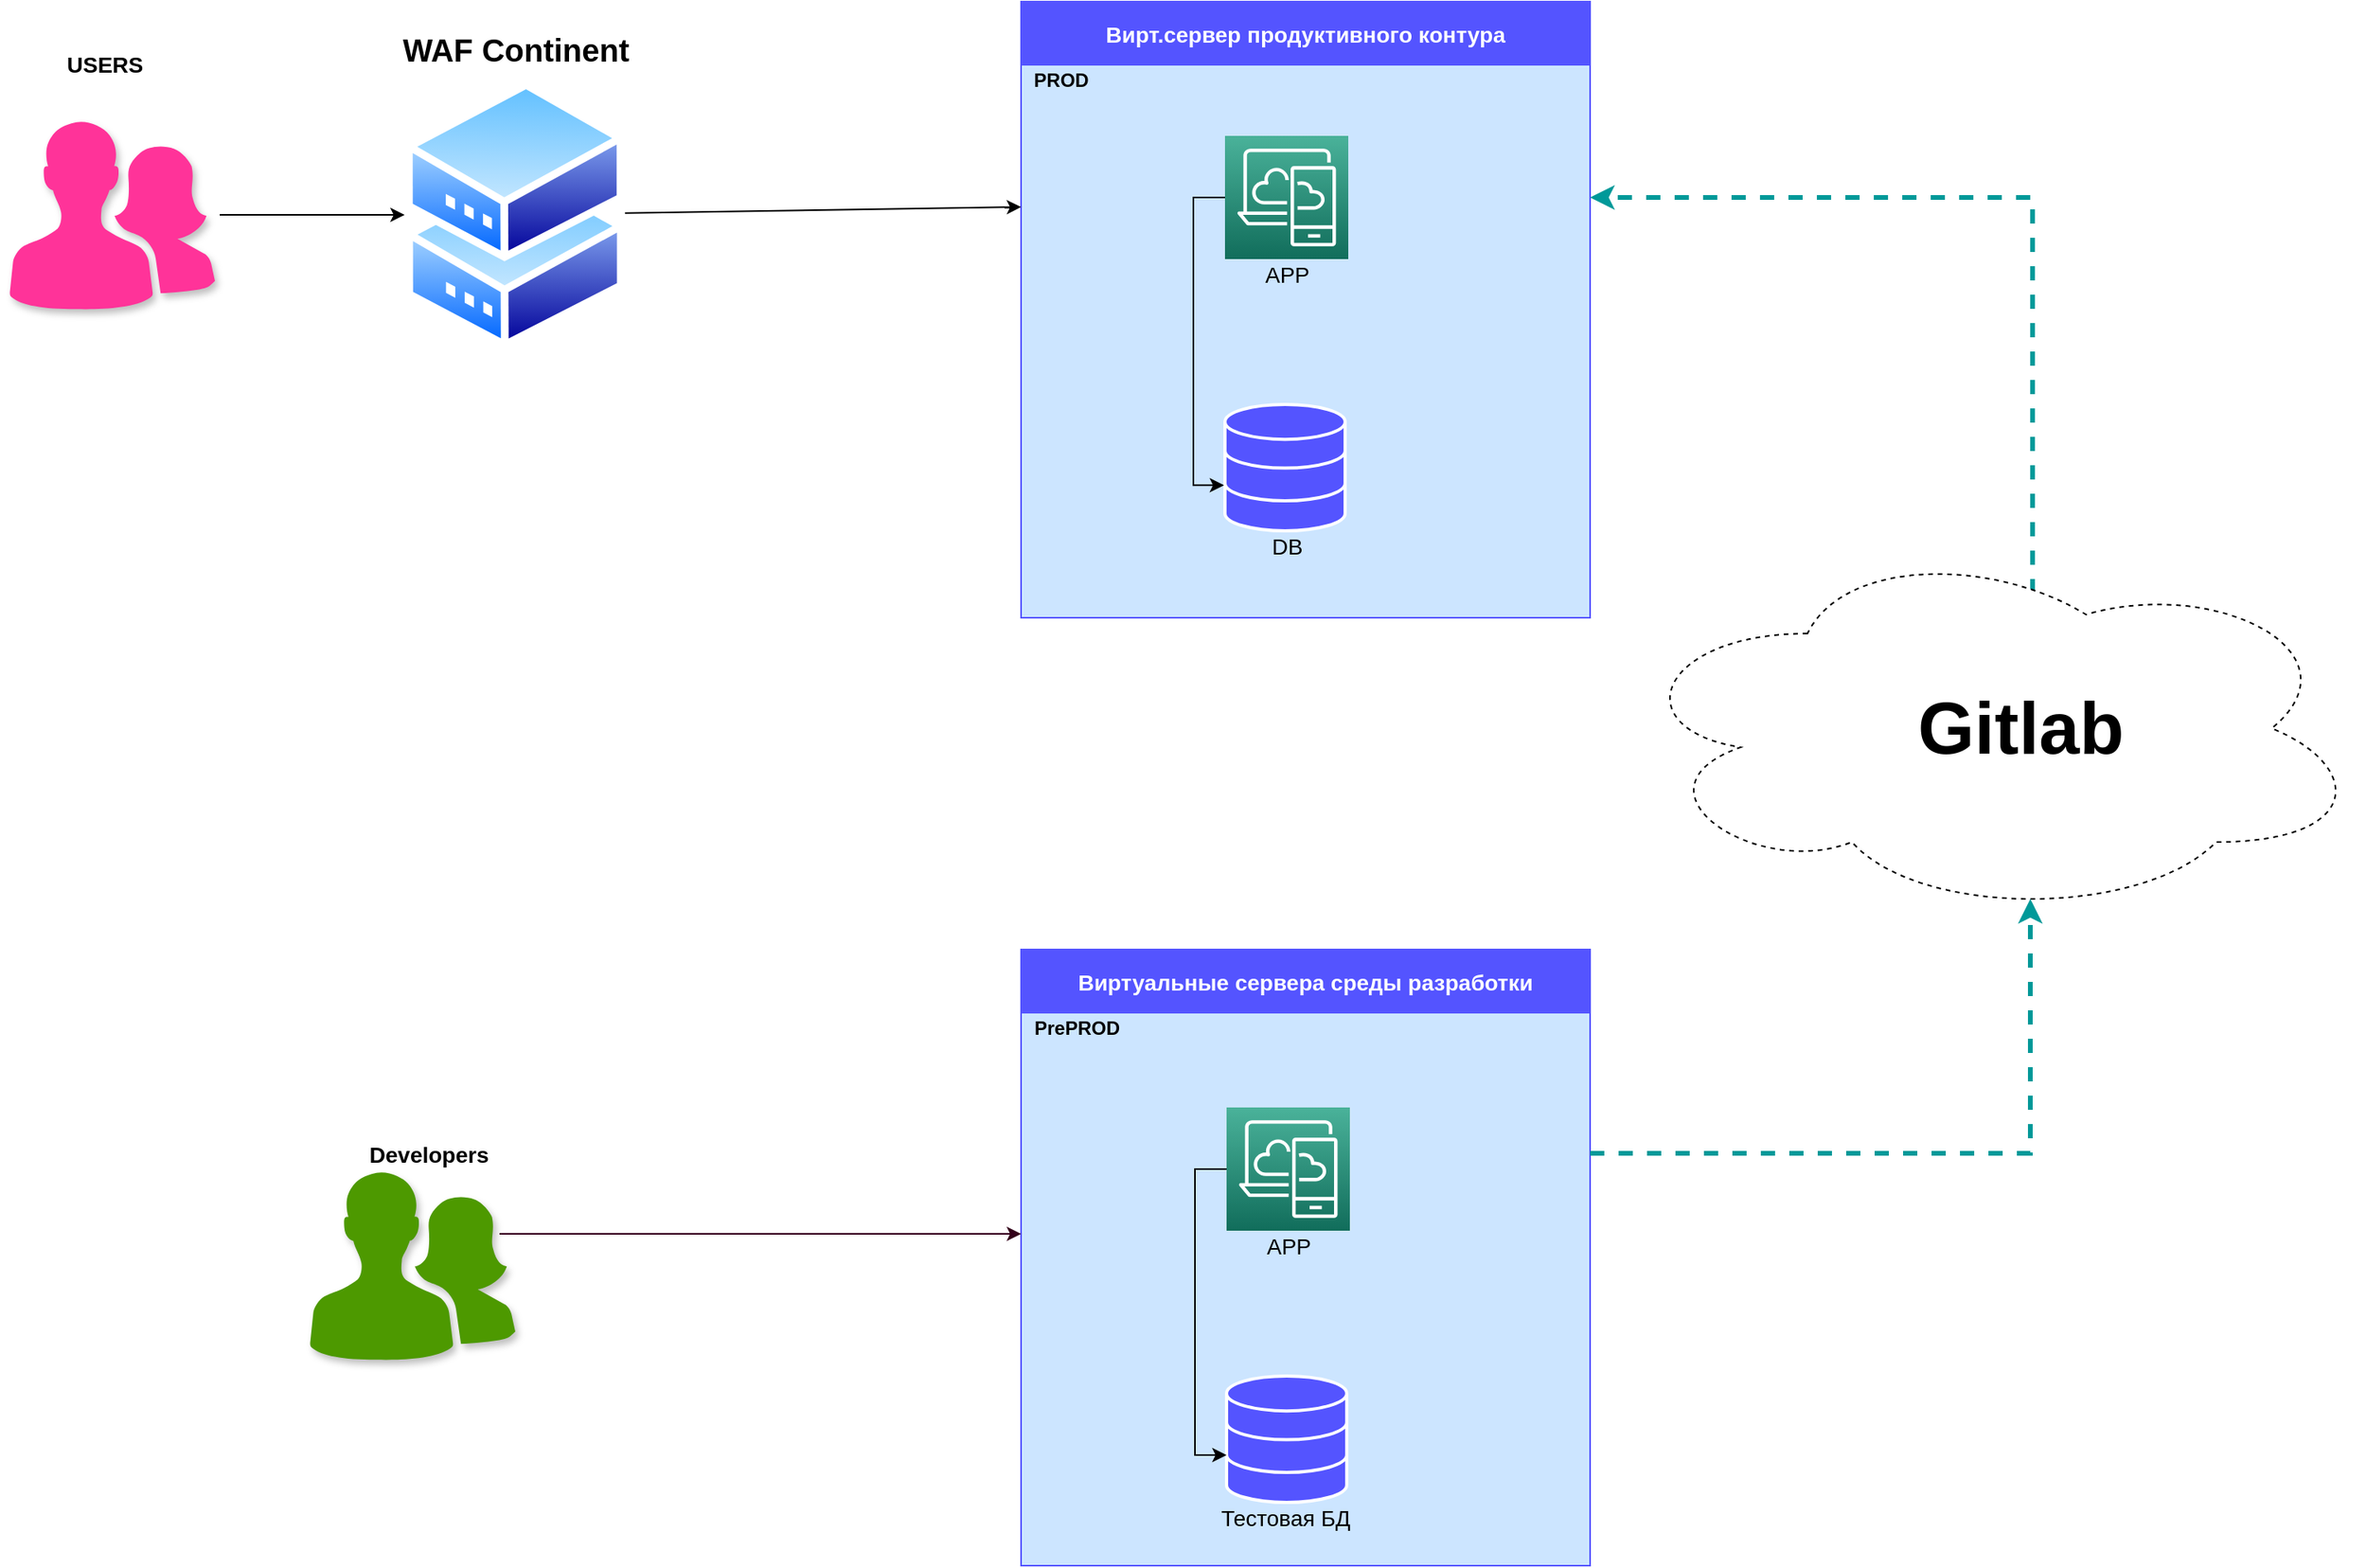 <mxfile version="14.8.2" type="github">
  <diagram id="v-wtuk_-yEVzXyu53uFW" name="Page-1">
    <mxGraphModel dx="3773" dy="1521" grid="1" gridSize="10" guides="1" tooltips="1" connect="1" arrows="1" fold="1" page="1" pageScale="1" pageWidth="827" pageHeight="1169" math="0" shadow="0">
      <root>
        <mxCell id="0" />
        <mxCell id="1" parent="0" />
        <mxCell id="-sHsXnIv7ehbZTR2JKuz-21" value="Виртуальные сервера среды разработки" style="swimlane;sketch=0;fillColor=#5454FF;strokeColor=#5454FF;rounded=0;shadow=0;glass=0;swimlaneFillColor=#CCE5FF;fontColor=#FFFFFF;startSize=40;fontSize=14;" parent="1" vertex="1">
          <mxGeometry x="-100" y="660" width="360" height="390" as="geometry" />
        </mxCell>
        <mxCell id="-sHsXnIv7ehbZTR2JKuz-10" value="" style="html=1;verticalLabelPosition=bottom;align=center;labelBackgroundColor=#ffffff;verticalAlign=top;strokeWidth=2;shadow=0;dashed=0;shape=mxgraph.ios7.icons.data;fillColor=#5454FF;strokeColor=#FFFFFF;" parent="-sHsXnIv7ehbZTR2JKuz-21" vertex="1">
          <mxGeometry x="130" y="270" width="76" height="80" as="geometry" />
        </mxCell>
        <mxCell id="-sHsXnIv7ehbZTR2JKuz-11" value="" style="points=[[0,0,0],[0.25,0,0],[0.5,0,0],[0.75,0,0],[1,0,0],[0,1,0],[0.25,1,0],[0.5,1,0],[0.75,1,0],[1,1,0],[0,0.25,0],[0,0.5,0],[0,0.75,0],[1,0.25,0],[1,0.5,0],[1,0.75,0]];outlineConnect=0;fontColor=#232F3E;gradientColor=#4AB29A;gradientDirection=north;fillColor=#116D5B;strokeColor=#ffffff;dashed=0;verticalLabelPosition=bottom;verticalAlign=top;align=center;html=1;fontSize=12;fontStyle=0;aspect=fixed;shape=mxgraph.aws4.resourceIcon;resIcon=mxgraph.aws4.desktop_and_app_streaming;" parent="-sHsXnIv7ehbZTR2JKuz-21" vertex="1">
          <mxGeometry x="130" y="100" width="78" height="78" as="geometry" />
        </mxCell>
        <mxCell id="-sHsXnIv7ehbZTR2JKuz-12" value="&lt;font style=&quot;font-size: 14px&quot;&gt;APP&lt;/font&gt;" style="text;html=1;resizable=0;autosize=1;align=center;verticalAlign=middle;points=[];fillColor=none;strokeColor=none;rounded=0;" parent="-sHsXnIv7ehbZTR2JKuz-21" vertex="1">
          <mxGeometry x="149" y="178" width="40" height="20" as="geometry" />
        </mxCell>
        <mxCell id="-sHsXnIv7ehbZTR2JKuz-13" value="&lt;font style=&quot;font-size: 14px&quot;&gt;Тестовая БД&lt;/font&gt;" style="text;html=1;resizable=0;autosize=1;align=center;verticalAlign=middle;points=[];fillColor=none;strokeColor=none;rounded=0;" parent="-sHsXnIv7ehbZTR2JKuz-21" vertex="1">
          <mxGeometry x="117" y="350" width="100" height="20" as="geometry" />
        </mxCell>
        <mxCell id="xNV7zSzciqL4xYP6tt0m-27" value="PrePROD" style="text;html=1;resizable=0;autosize=1;align=center;verticalAlign=middle;points=[];fillColor=none;strokeColor=none;rounded=0;fontStyle=1" vertex="1" parent="-sHsXnIv7ehbZTR2JKuz-21">
          <mxGeometry y="40" width="70" height="20" as="geometry" />
        </mxCell>
        <mxCell id="-sHsXnIv7ehbZTR2JKuz-40" value="&lt;font style=&quot;font-size: 20px&quot;&gt;WAF Continent&lt;/font&gt;" style="text;html=1;resizable=0;autosize=1;align=center;verticalAlign=middle;points=[];fillColor=none;strokeColor=none;rounded=0;fontStyle=1" parent="1" vertex="1">
          <mxGeometry x="-500.3" y="80" width="160" height="20" as="geometry" />
        </mxCell>
        <mxCell id="-sHsXnIv7ehbZTR2JKuz-50" style="edgeStyle=orthogonalEdgeStyle;rounded=0;orthogonalLoop=1;jettySize=auto;html=1;fontColor=#FFFFFF;" parent="1" source="-sHsXnIv7ehbZTR2JKuz-45" target="xNV7zSzciqL4xYP6tt0m-25" edge="1">
          <mxGeometry relative="1" as="geometry">
            <mxPoint x="-470" y="536.5" as="targetPoint" />
          </mxGeometry>
        </mxCell>
        <mxCell id="-sHsXnIv7ehbZTR2JKuz-45" value="" style="verticalLabelPosition=bottom;html=1;verticalAlign=top;pointerEvents=1;align=center;shape=mxgraph.cisco_safe.people_places_things_icons.icon2;rounded=0;shadow=1;glass=0;sketch=0;fontColor=#FFFFFF;strokeWidth=4;perimeterSpacing=3;fillColor=#FF3399;" parent="1" vertex="1">
          <mxGeometry x="-740" y="135" width="130" height="120" as="geometry" />
        </mxCell>
        <mxCell id="-sHsXnIv7ehbZTR2JKuz-48" value="&lt;font style=&quot;font-size: 14px&quot;&gt;USERS&lt;/font&gt;" style="text;html=1;resizable=0;autosize=1;align=center;verticalAlign=middle;points=[];fillColor=none;strokeColor=none;rounded=0;fontStyle=1" parent="1" vertex="1">
          <mxGeometry x="-710" y="90" width="60" height="20" as="geometry" />
        </mxCell>
        <mxCell id="xNV7zSzciqL4xYP6tt0m-1" value="Вирт.сервер продуктивного контура" style="swimlane;sketch=0;fillColor=#5454FF;strokeColor=#5454FF;rounded=0;shadow=0;glass=0;swimlaneFillColor=#CCE5FF;fontColor=#FFFFFF;startSize=40;fontSize=14;" vertex="1" parent="1">
          <mxGeometry x="-100" y="60" width="360" height="390" as="geometry" />
        </mxCell>
        <mxCell id="xNV7zSzciqL4xYP6tt0m-2" value="" style="html=1;verticalLabelPosition=bottom;align=center;labelBackgroundColor=#ffffff;verticalAlign=top;strokeWidth=2;shadow=0;dashed=0;shape=mxgraph.ios7.icons.data;fillColor=#5454FF;strokeColor=#FFFFFF;" vertex="1" parent="xNV7zSzciqL4xYP6tt0m-1">
          <mxGeometry x="129" y="255" width="76" height="80" as="geometry" />
        </mxCell>
        <mxCell id="xNV7zSzciqL4xYP6tt0m-28" style="edgeStyle=orthogonalEdgeStyle;rounded=0;orthogonalLoop=1;jettySize=auto;html=1;exitX=0;exitY=0.5;exitDx=0;exitDy=0;exitPerimeter=0;entryX=-0.008;entryY=0.639;entryDx=0;entryDy=0;entryPerimeter=0;" edge="1" parent="xNV7zSzciqL4xYP6tt0m-1" source="xNV7zSzciqL4xYP6tt0m-3" target="xNV7zSzciqL4xYP6tt0m-2">
          <mxGeometry relative="1" as="geometry" />
        </mxCell>
        <mxCell id="xNV7zSzciqL4xYP6tt0m-3" value="" style="points=[[0,0,0],[0.25,0,0],[0.5,0,0],[0.75,0,0],[1,0,0],[0,1,0],[0.25,1,0],[0.5,1,0],[0.75,1,0],[1,1,0],[0,0.25,0],[0,0.5,0],[0,0.75,0],[1,0.25,0],[1,0.5,0],[1,0.75,0]];outlineConnect=0;fontColor=#232F3E;gradientColor=#4AB29A;gradientDirection=north;fillColor=#116D5B;strokeColor=#ffffff;dashed=0;verticalLabelPosition=bottom;verticalAlign=top;align=center;html=1;fontSize=12;fontStyle=0;aspect=fixed;shape=mxgraph.aws4.resourceIcon;resIcon=mxgraph.aws4.desktop_and_app_streaming;" vertex="1" parent="xNV7zSzciqL4xYP6tt0m-1">
          <mxGeometry x="129" y="85" width="78" height="78" as="geometry" />
        </mxCell>
        <mxCell id="xNV7zSzciqL4xYP6tt0m-5" value="&lt;font style=&quot;font-size: 14px&quot;&gt;APP&lt;/font&gt;" style="text;html=1;resizable=0;autosize=1;align=center;verticalAlign=middle;points=[];fillColor=none;strokeColor=none;rounded=0;" vertex="1" parent="xNV7zSzciqL4xYP6tt0m-1">
          <mxGeometry x="148" y="163" width="40" height="20" as="geometry" />
        </mxCell>
        <mxCell id="xNV7zSzciqL4xYP6tt0m-6" value="&lt;font style=&quot;font-size: 14px&quot;&gt;DB&lt;/font&gt;" style="text;html=1;resizable=0;autosize=1;align=center;verticalAlign=middle;points=[];fillColor=none;strokeColor=none;rounded=0;" vertex="1" parent="xNV7zSzciqL4xYP6tt0m-1">
          <mxGeometry x="153" y="335" width="30" height="20" as="geometry" />
        </mxCell>
        <mxCell id="xNV7zSzciqL4xYP6tt0m-7" value="PROD" style="text;html=1;resizable=0;autosize=1;align=center;verticalAlign=middle;points=[];fillColor=none;strokeColor=none;rounded=0;fontStyle=1" vertex="1" parent="xNV7zSzciqL4xYP6tt0m-1">
          <mxGeometry y="40" width="50" height="20" as="geometry" />
        </mxCell>
        <mxCell id="xNV7zSzciqL4xYP6tt0m-24" style="edgeStyle=orthogonalEdgeStyle;rounded=0;orthogonalLoop=1;jettySize=auto;html=1;exitX=0.553;exitY=0.144;exitDx=0;exitDy=0;exitPerimeter=0;dashed=1;strokeWidth=3;strokeColor=#009999;" edge="1" parent="1" source="xNV7zSzciqL4xYP6tt0m-16">
          <mxGeometry relative="1" as="geometry">
            <mxPoint x="260" y="184" as="targetPoint" />
            <Array as="points">
              <mxPoint x="540" y="184" />
            </Array>
          </mxGeometry>
        </mxCell>
        <mxCell id="xNV7zSzciqL4xYP6tt0m-16" value="" style="ellipse;shape=cloud;whiteSpace=wrap;html=1;dashed=1;" vertex="1" parent="1">
          <mxGeometry x="280" y="400" width="470" height="240" as="geometry" />
        </mxCell>
        <mxCell id="xNV7zSzciqL4xYP6tt0m-17" style="edgeStyle=orthogonalEdgeStyle;rounded=0;orthogonalLoop=1;jettySize=auto;html=1;entryX=0.55;entryY=0.95;entryDx=0;entryDy=0;entryPerimeter=0;dashed=1;strokeWidth=3;strokeColor=#009999;" edge="1" parent="1" target="xNV7zSzciqL4xYP6tt0m-16">
          <mxGeometry relative="1" as="geometry">
            <mxPoint x="260" y="789" as="sourcePoint" />
            <mxPoint x="1050" y="660" as="targetPoint" />
            <Array as="points">
              <mxPoint x="539" y="789" />
            </Array>
          </mxGeometry>
        </mxCell>
        <mxCell id="xNV7zSzciqL4xYP6tt0m-25" value="" style="aspect=fixed;perimeter=ellipsePerimeter;html=1;align=center;shadow=0;dashed=0;spacingTop=3;image;image=img/lib/active_directory/shadowed_router.svg;fillColor=#00FF00;" vertex="1" parent="1">
          <mxGeometry x="-490" y="110" width="139.4" height="170" as="geometry" />
        </mxCell>
        <mxCell id="xNV7zSzciqL4xYP6tt0m-26" value="&lt;font style=&quot;font-size: 46px&quot;&gt;Gitlab&lt;/font&gt;" style="text;html=1;resizable=0;autosize=1;align=center;verticalAlign=middle;points=[];fillColor=none;strokeColor=none;rounded=0;fontStyle=1" vertex="1" parent="1">
          <mxGeometry x="457" y="505" width="150" height="30" as="geometry" />
        </mxCell>
        <mxCell id="xNV7zSzciqL4xYP6tt0m-29" style="edgeStyle=orthogonalEdgeStyle;rounded=0;orthogonalLoop=1;jettySize=auto;html=1;exitX=0;exitY=0.5;exitDx=0;exitDy=0;exitPerimeter=0;" edge="1" parent="1" source="-sHsXnIv7ehbZTR2JKuz-11">
          <mxGeometry relative="1" as="geometry">
            <mxPoint x="30" y="980" as="targetPoint" />
            <Array as="points">
              <mxPoint x="10" y="799" />
              <mxPoint x="10" y="980" />
            </Array>
          </mxGeometry>
        </mxCell>
        <mxCell id="xNV7zSzciqL4xYP6tt0m-32" value="" style="verticalLabelPosition=bottom;html=1;verticalAlign=top;pointerEvents=1;align=center;shape=mxgraph.cisco_safe.people_places_things_icons.icon2;rounded=0;shadow=1;glass=0;sketch=0;fontColor=#FFFFFF;strokeWidth=4;perimeterSpacing=3;fillColor=#4D9900;" vertex="1" parent="1">
          <mxGeometry x="-550" y="800" width="130" height="120" as="geometry" />
        </mxCell>
        <mxCell id="xNV7zSzciqL4xYP6tt0m-33" value="&lt;span style=&quot;font-size: 14px&quot;&gt;Developers&lt;/span&gt;" style="text;html=1;resizable=0;autosize=1;align=center;verticalAlign=middle;points=[];fillColor=none;strokeColor=none;rounded=0;fontStyle=1" vertex="1" parent="1">
          <mxGeometry x="-520" y="780" width="90" height="20" as="geometry" />
        </mxCell>
        <mxCell id="xNV7zSzciqL4xYP6tt0m-34" style="edgeStyle=none;rounded=0;orthogonalLoop=1;jettySize=auto;html=1;fontSize=14;strokeWidth=1;strokeColor=#33001A;" edge="1" parent="1">
          <mxGeometry relative="1" as="geometry">
            <mxPoint x="-100" y="840" as="targetPoint" />
            <mxPoint x="-430" y="840" as="sourcePoint" />
          </mxGeometry>
        </mxCell>
        <mxCell id="-sHsXnIv7ehbZTR2JKuz-47" style="rounded=0;orthogonalLoop=1;jettySize=auto;html=1;fontColor=#FFFFFF;" parent="1" source="xNV7zSzciqL4xYP6tt0m-25" edge="1">
          <mxGeometry relative="1" as="geometry">
            <mxPoint x="-100" y="190" as="targetPoint" />
            <mxPoint x="-350" y="460" as="sourcePoint" />
          </mxGeometry>
        </mxCell>
      </root>
    </mxGraphModel>
  </diagram>
</mxfile>
